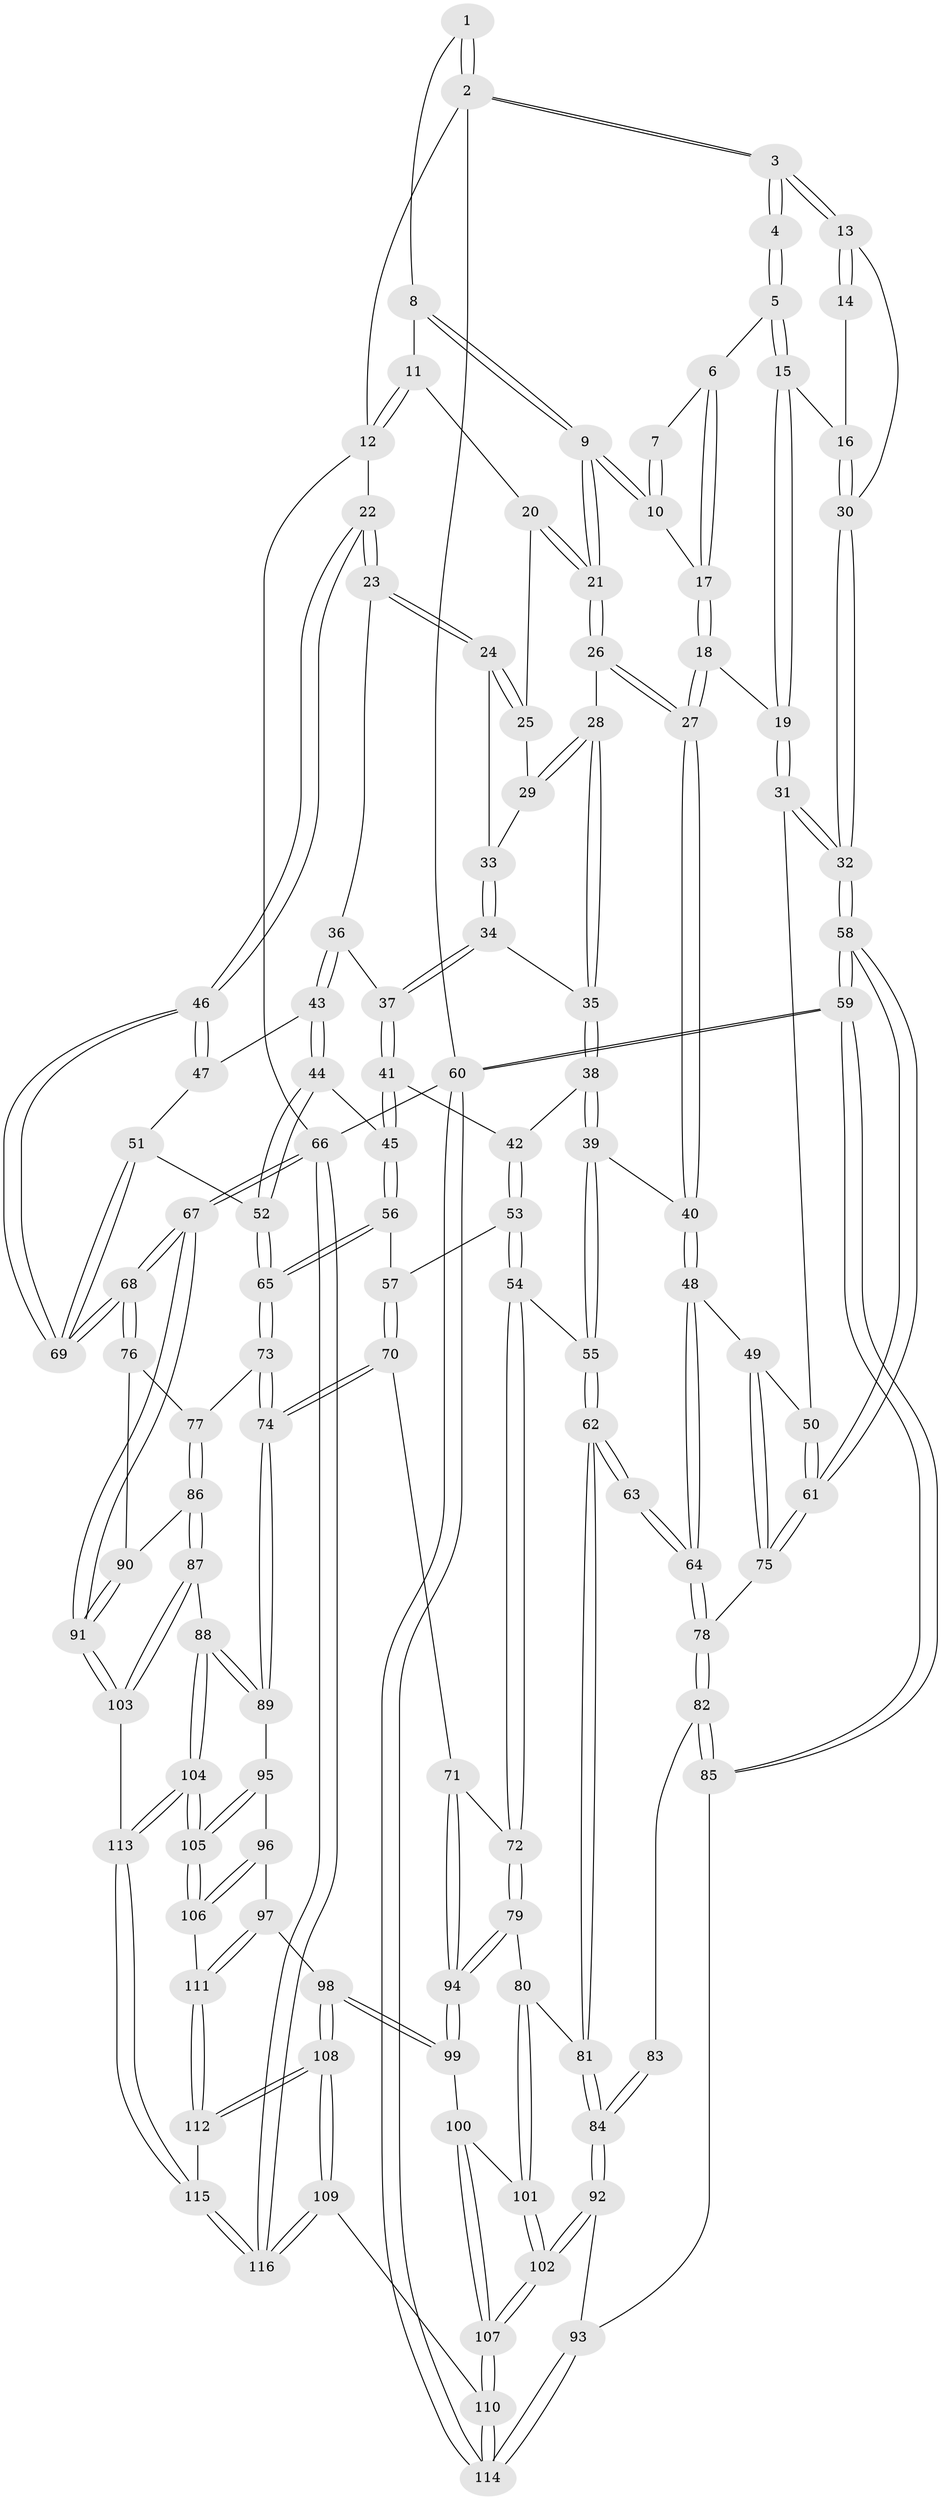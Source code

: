 // Generated by graph-tools (version 1.1) at 2025/38/03/09/25 02:38:45]
// undirected, 116 vertices, 287 edges
graph export_dot {
graph [start="1"]
  node [color=gray90,style=filled];
  1 [pos="+0.24165552679336377+0"];
  2 [pos="+0+0"];
  3 [pos="+0+0"];
  4 [pos="+0.1336302698272288+0.06735615508921307"];
  5 [pos="+0.18193235625411985+0.07367931582865178"];
  6 [pos="+0.18474895794699098+0.0718941574523187"];
  7 [pos="+0.21174247536366853+0.018531250857761482"];
  8 [pos="+0.48180562794945825+0"];
  9 [pos="+0.47284701802240015+0.09747769896559617"];
  10 [pos="+0.35900340470510195+0.11904511459203475"];
  11 [pos="+0.9619232722604458+0"];
  12 [pos="+1+0"];
  13 [pos="+0+0"];
  14 [pos="+0.09953235220131758+0.09104041024391091"];
  15 [pos="+0.12366252342901476+0.21351792869965655"];
  16 [pos="+0.06793614565296732+0.17627769053097161"];
  17 [pos="+0.27820247114194624+0.16320227529684864"];
  18 [pos="+0.20819443541337426+0.29132352171329656"];
  19 [pos="+0.1682419246849022+0.29850633544208444"];
  20 [pos="+0.7569550816363301+0.07816525269867497"];
  21 [pos="+0.47796506214273893+0.10743608559925849"];
  22 [pos="+1+0.16051703068308054"];
  23 [pos="+0.8106528240898594+0.26627178156454384"];
  24 [pos="+0.8056697838267022+0.26316804349892353"];
  25 [pos="+0.7452538392427709+0.15587110310673288"];
  26 [pos="+0.5095578419917521+0.22283759604540615"];
  27 [pos="+0.3664129878859182+0.3481224651079498"];
  28 [pos="+0.5141116253703277+0.22563094765700797"];
  29 [pos="+0.553800807624302+0.22069624898382983"];
  30 [pos="+0+0"];
  31 [pos="+0.16152326872071476+0.30698233599804214"];
  32 [pos="+0+0.3727897543640979"];
  33 [pos="+0.7489321252414871+0.275511294663814"];
  34 [pos="+0.6642872545177886+0.3386622282790073"];
  35 [pos="+0.5510423446027711+0.2861001193088378"];
  36 [pos="+0.7996848767559306+0.35534152223675364"];
  37 [pos="+0.687528610446112+0.38080944769088415"];
  38 [pos="+0.5673208218651165+0.42890806973144135"];
  39 [pos="+0.4288106320244825+0.4754969277448835"];
  40 [pos="+0.3779557963742278+0.45531740500741574"];
  41 [pos="+0.6743549326513802+0.4447650927883629"];
  42 [pos="+0.5730547071562513+0.4345844159052173"];
  43 [pos="+0.8166760889185234+0.4081978435022655"];
  44 [pos="+0.7694105819315985+0.45592488316173785"];
  45 [pos="+0.7130841081704193+0.492631399273902"];
  46 [pos="+1+0.38920619062685524"];
  47 [pos="+0.8353722681112495+0.41693335345728716"];
  48 [pos="+0.2980402340291149+0.5475623059580046"];
  49 [pos="+0.2554450289010293+0.5365714540438287"];
  50 [pos="+0.1512093570863339+0.4561050022579379"];
  51 [pos="+0.8792169962580233+0.5553812764466464"];
  52 [pos="+0.8725191758307962+0.563741919026066"];
  53 [pos="+0.5738751268587056+0.5104983478200189"];
  54 [pos="+0.528982300424761+0.5883077292358067"];
  55 [pos="+0.5086755806205479+0.5803622777063278"];
  56 [pos="+0.7116326604932215+0.5130599933722139"];
  57 [pos="+0.6953633928062027+0.540207276653235"];
  58 [pos="+0+0.5750492951066563"];
  59 [pos="+0+0.7259439683329744"];
  60 [pos="+0+1"];
  61 [pos="+0+0.5772195875462142"];
  62 [pos="+0.33955418404221493+0.663941824403941"];
  63 [pos="+0.32339711969613305+0.635749594756727"];
  64 [pos="+0.3172582206382865+0.6190139761440372"];
  65 [pos="+0.8631542295183339+0.5796654062232959"];
  66 [pos="+1+1"];
  67 [pos="+1+1"];
  68 [pos="+1+0.59810273979951"];
  69 [pos="+1+0.3909435862669269"];
  70 [pos="+0.6693722402052401+0.6545296150546772"];
  71 [pos="+0.6469310633093696+0.6655496877711085"];
  72 [pos="+0.5555075154675291+0.6254245917880512"];
  73 [pos="+0.8566025086635037+0.6549670922063879"];
  74 [pos="+0.7886815484119684+0.6867683100271998"];
  75 [pos="+0.10089150475014964+0.6558711177466242"];
  76 [pos="+1+0.6568017121584081"];
  77 [pos="+0.8693860316776272+0.6624664652393228"];
  78 [pos="+0.10610089436013366+0.6630704755633494"];
  79 [pos="+0.46593728439188514+0.72140707946899"];
  80 [pos="+0.4448557681682588+0.7306673977500612"];
  81 [pos="+0.34322786380029535+0.6874261563297696"];
  82 [pos="+0.11440255743401215+0.6774427860185146"];
  83 [pos="+0.16141083041081017+0.6880954391356553"];
  84 [pos="+0.29239050566580704+0.7737910959785046"];
  85 [pos="+0.11932101395221888+0.8077913029531508"];
  86 [pos="+0.9130314721099383+0.7551724606945712"];
  87 [pos="+0.911348466654203+0.8190945419481461"];
  88 [pos="+0.807631330193585+0.829165976665583"];
  89 [pos="+0.7869726748417951+0.7989826351644306"];
  90 [pos="+0.9715412553344915+0.7445878977266472"];
  91 [pos="+1+0.9482753235961269"];
  92 [pos="+0.2819695405042007+0.8118005890412798"];
  93 [pos="+0.122896070802577+0.8138687065128943"];
  94 [pos="+0.6171396953148397+0.7815265475781921"];
  95 [pos="+0.7043531291643582+0.8133981933030643"];
  96 [pos="+0.6606871308045219+0.8080170480270291"];
  97 [pos="+0.6261636888348369+0.7981258288298304"];
  98 [pos="+0.6238741565034801+0.7966790926566337"];
  99 [pos="+0.6171671094534998+0.7831194765504196"];
  100 [pos="+0.4893618606291575+0.8250492079372641"];
  101 [pos="+0.4505688376442864+0.7540077596498572"];
  102 [pos="+0.3324658495844511+0.9329108011088801"];
  103 [pos="+0.9931952303001729+0.8974423889097719"];
  104 [pos="+0.7881033087917378+0.9261347197541615"];
  105 [pos="+0.7341891314873528+0.89424767269995"];
  106 [pos="+0.71120266122133+0.8898860154990132"];
  107 [pos="+0.3892635744560762+1"];
  108 [pos="+0.5209599346542534+1"];
  109 [pos="+0.42278779911809816+1"];
  110 [pos="+0.39347123706187315+1"];
  111 [pos="+0.6692070188925193+0.899345633134661"];
  112 [pos="+0.6623195628335891+0.9212526665265409"];
  113 [pos="+0.7952478467854954+0.9606086176739472"];
  114 [pos="+0+1"];
  115 [pos="+0.7903843932858299+0.9744322627766512"];
  116 [pos="+0.7438046749946301+1"];
  1 -- 2;
  1 -- 2;
  1 -- 8;
  2 -- 3;
  2 -- 3;
  2 -- 12;
  2 -- 60;
  3 -- 4;
  3 -- 4;
  3 -- 13;
  3 -- 13;
  4 -- 5;
  4 -- 5;
  5 -- 6;
  5 -- 15;
  5 -- 15;
  6 -- 7;
  6 -- 17;
  6 -- 17;
  7 -- 10;
  7 -- 10;
  8 -- 9;
  8 -- 9;
  8 -- 11;
  9 -- 10;
  9 -- 10;
  9 -- 21;
  9 -- 21;
  10 -- 17;
  11 -- 12;
  11 -- 12;
  11 -- 20;
  12 -- 22;
  12 -- 66;
  13 -- 14;
  13 -- 14;
  13 -- 30;
  14 -- 16;
  15 -- 16;
  15 -- 19;
  15 -- 19;
  16 -- 30;
  16 -- 30;
  17 -- 18;
  17 -- 18;
  18 -- 19;
  18 -- 27;
  18 -- 27;
  19 -- 31;
  19 -- 31;
  20 -- 21;
  20 -- 21;
  20 -- 25;
  21 -- 26;
  21 -- 26;
  22 -- 23;
  22 -- 23;
  22 -- 46;
  22 -- 46;
  23 -- 24;
  23 -- 24;
  23 -- 36;
  24 -- 25;
  24 -- 25;
  24 -- 33;
  25 -- 29;
  26 -- 27;
  26 -- 27;
  26 -- 28;
  27 -- 40;
  27 -- 40;
  28 -- 29;
  28 -- 29;
  28 -- 35;
  28 -- 35;
  29 -- 33;
  30 -- 32;
  30 -- 32;
  31 -- 32;
  31 -- 32;
  31 -- 50;
  32 -- 58;
  32 -- 58;
  33 -- 34;
  33 -- 34;
  34 -- 35;
  34 -- 37;
  34 -- 37;
  35 -- 38;
  35 -- 38;
  36 -- 37;
  36 -- 43;
  36 -- 43;
  37 -- 41;
  37 -- 41;
  38 -- 39;
  38 -- 39;
  38 -- 42;
  39 -- 40;
  39 -- 55;
  39 -- 55;
  40 -- 48;
  40 -- 48;
  41 -- 42;
  41 -- 45;
  41 -- 45;
  42 -- 53;
  42 -- 53;
  43 -- 44;
  43 -- 44;
  43 -- 47;
  44 -- 45;
  44 -- 52;
  44 -- 52;
  45 -- 56;
  45 -- 56;
  46 -- 47;
  46 -- 47;
  46 -- 69;
  46 -- 69;
  47 -- 51;
  48 -- 49;
  48 -- 64;
  48 -- 64;
  49 -- 50;
  49 -- 75;
  49 -- 75;
  50 -- 61;
  50 -- 61;
  51 -- 52;
  51 -- 69;
  51 -- 69;
  52 -- 65;
  52 -- 65;
  53 -- 54;
  53 -- 54;
  53 -- 57;
  54 -- 55;
  54 -- 72;
  54 -- 72;
  55 -- 62;
  55 -- 62;
  56 -- 57;
  56 -- 65;
  56 -- 65;
  57 -- 70;
  57 -- 70;
  58 -- 59;
  58 -- 59;
  58 -- 61;
  58 -- 61;
  59 -- 60;
  59 -- 60;
  59 -- 85;
  59 -- 85;
  60 -- 114;
  60 -- 114;
  60 -- 66;
  61 -- 75;
  61 -- 75;
  62 -- 63;
  62 -- 63;
  62 -- 81;
  62 -- 81;
  63 -- 64;
  63 -- 64;
  64 -- 78;
  64 -- 78;
  65 -- 73;
  65 -- 73;
  66 -- 67;
  66 -- 67;
  66 -- 116;
  66 -- 116;
  67 -- 68;
  67 -- 68;
  67 -- 91;
  67 -- 91;
  68 -- 69;
  68 -- 69;
  68 -- 76;
  68 -- 76;
  70 -- 71;
  70 -- 74;
  70 -- 74;
  71 -- 72;
  71 -- 94;
  71 -- 94;
  72 -- 79;
  72 -- 79;
  73 -- 74;
  73 -- 74;
  73 -- 77;
  74 -- 89;
  74 -- 89;
  75 -- 78;
  76 -- 77;
  76 -- 90;
  77 -- 86;
  77 -- 86;
  78 -- 82;
  78 -- 82;
  79 -- 80;
  79 -- 94;
  79 -- 94;
  80 -- 81;
  80 -- 101;
  80 -- 101;
  81 -- 84;
  81 -- 84;
  82 -- 83;
  82 -- 85;
  82 -- 85;
  83 -- 84;
  83 -- 84;
  84 -- 92;
  84 -- 92;
  85 -- 93;
  86 -- 87;
  86 -- 87;
  86 -- 90;
  87 -- 88;
  87 -- 103;
  87 -- 103;
  88 -- 89;
  88 -- 89;
  88 -- 104;
  88 -- 104;
  89 -- 95;
  90 -- 91;
  90 -- 91;
  91 -- 103;
  91 -- 103;
  92 -- 93;
  92 -- 102;
  92 -- 102;
  93 -- 114;
  93 -- 114;
  94 -- 99;
  94 -- 99;
  95 -- 96;
  95 -- 105;
  95 -- 105;
  96 -- 97;
  96 -- 106;
  96 -- 106;
  97 -- 98;
  97 -- 111;
  97 -- 111;
  98 -- 99;
  98 -- 99;
  98 -- 108;
  98 -- 108;
  99 -- 100;
  100 -- 101;
  100 -- 107;
  100 -- 107;
  101 -- 102;
  101 -- 102;
  102 -- 107;
  102 -- 107;
  103 -- 113;
  104 -- 105;
  104 -- 105;
  104 -- 113;
  104 -- 113;
  105 -- 106;
  105 -- 106;
  106 -- 111;
  107 -- 110;
  107 -- 110;
  108 -- 109;
  108 -- 109;
  108 -- 112;
  108 -- 112;
  109 -- 110;
  109 -- 116;
  109 -- 116;
  110 -- 114;
  110 -- 114;
  111 -- 112;
  111 -- 112;
  112 -- 115;
  113 -- 115;
  113 -- 115;
  115 -- 116;
  115 -- 116;
}
